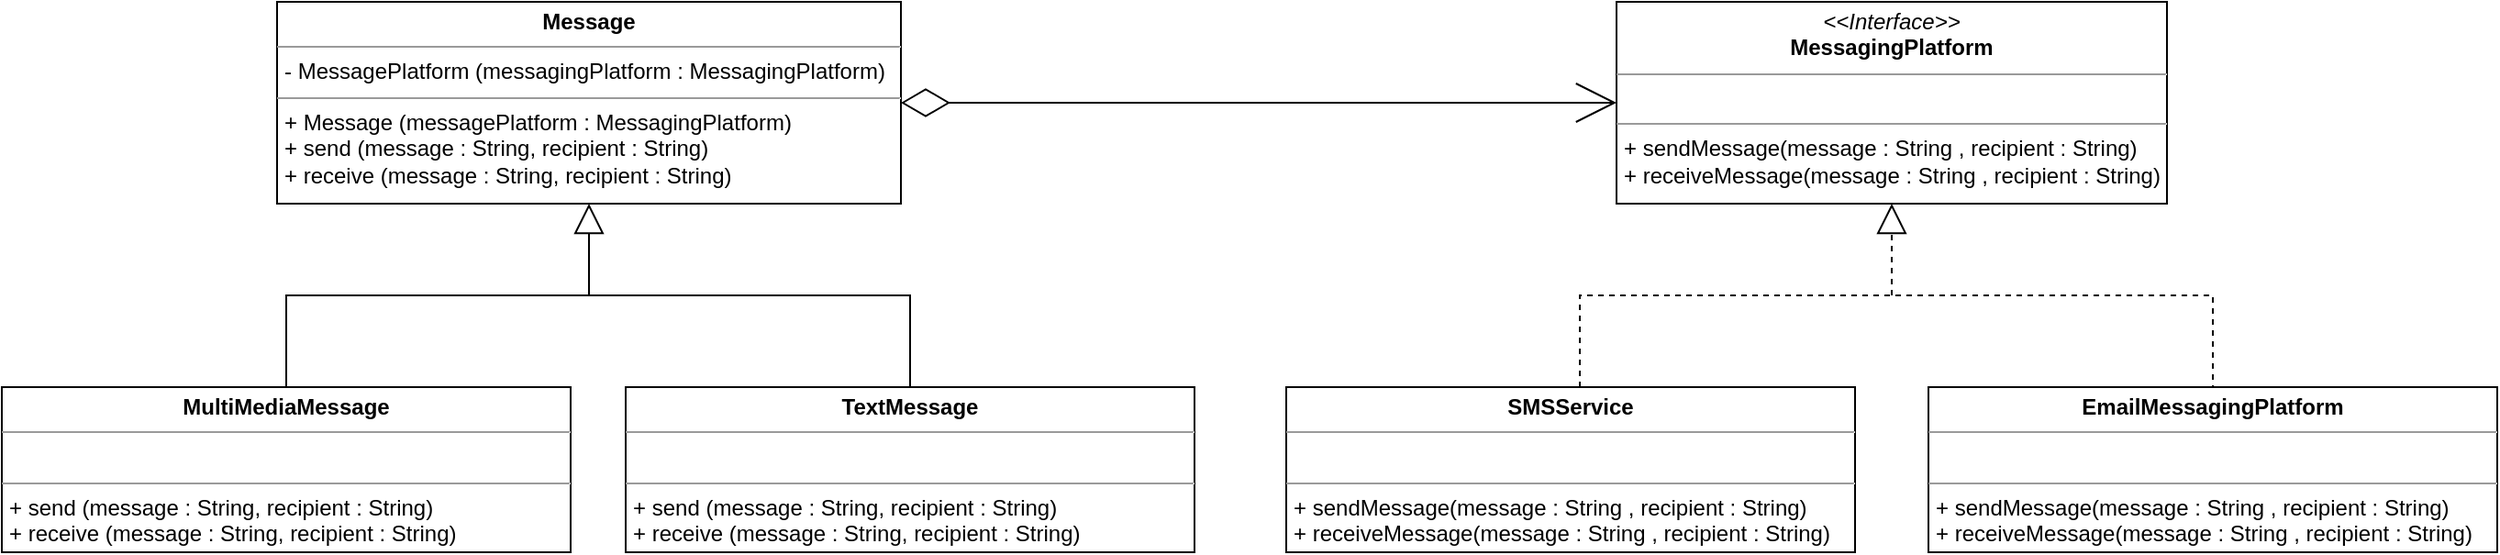 <mxfile version="22.1.15" type="device">
  <diagram name="หน้า-1" id="zBTn55RXcZ7_Sr7jETyV">
    <mxGraphModel dx="1887" dy="749" grid="1" gridSize="10" guides="1" tooltips="1" connect="1" arrows="1" fold="1" page="1" pageScale="1" pageWidth="827" pageHeight="1169" math="0" shadow="0">
      <root>
        <mxCell id="0" />
        <mxCell id="1" parent="0" />
        <mxCell id="-O-b2FFnpwcaCm44UzfL-1" value="&lt;p style=&quot;margin:0px;margin-top:4px;text-align:center;&quot;&gt;&lt;i&gt;&amp;lt;&amp;lt;Interface&amp;gt;&amp;gt;&lt;/i&gt;&lt;br&gt;&lt;b&gt;MessagingPlatform&lt;/b&gt;&lt;/p&gt;&lt;hr size=&quot;1&quot;&gt;&lt;p style=&quot;margin:0px;margin-left:4px;&quot;&gt;&lt;br&gt;&lt;/p&gt;&lt;hr size=&quot;1&quot;&gt;&lt;p style=&quot;margin:0px;margin-left:4px;&quot;&gt;+ sendMessage(message : String , recipient : String)&lt;/p&gt;&lt;p style=&quot;margin:0px;margin-left:4px;&quot;&gt;+ receiveMessage(message : String , recipient : String)&lt;br&gt;&lt;/p&gt;" style="verticalAlign=top;align=left;overflow=fill;fontSize=12;fontFamily=Helvetica;html=1;whiteSpace=wrap;" vertex="1" parent="1">
          <mxGeometry x="610" y="180" width="300" height="110" as="geometry" />
        </mxCell>
        <mxCell id="-O-b2FFnpwcaCm44UzfL-2" value="&lt;p style=&quot;margin:0px;margin-top:4px;text-align:center;&quot;&gt;&lt;b&gt;Message&lt;/b&gt;&lt;/p&gt;&lt;hr size=&quot;1&quot;&gt;&lt;p style=&quot;margin:0px;margin-left:4px;&quot;&gt;- MessagePlatform (messagingPlatform : MessagingPlatform)&lt;/p&gt;&lt;hr size=&quot;1&quot;&gt;&lt;p style=&quot;margin:0px;margin-left:4px;&quot;&gt;+ Message (messagePlatform : MessagingPlatform)&lt;/p&gt;&lt;p style=&quot;margin:0px;margin-left:4px;&quot;&gt;+ send (message : String, recipient : String)&lt;/p&gt;&lt;p style=&quot;margin:0px;margin-left:4px;&quot;&gt;+ receive (message : String, recipient : String)&lt;br&gt;&lt;/p&gt;" style="verticalAlign=top;align=left;overflow=fill;fontSize=12;fontFamily=Helvetica;html=1;whiteSpace=wrap;" vertex="1" parent="1">
          <mxGeometry x="-120" y="180" width="340" height="110" as="geometry" />
        </mxCell>
        <mxCell id="-O-b2FFnpwcaCm44UzfL-3" value="&lt;p style=&quot;margin:0px;margin-top:4px;text-align:center;&quot;&gt;&lt;b&gt;SMSService&lt;/b&gt;&lt;/p&gt;&lt;hr size=&quot;1&quot;&gt;&lt;p style=&quot;margin:0px;margin-left:4px;&quot;&gt;&lt;br&gt;&lt;/p&gt;&lt;hr size=&quot;1&quot;&gt;&lt;p style=&quot;border-color: var(--border-color); margin: 0px 0px 0px 4px;&quot;&gt;+ sendMessage(message : String , recipient : String)&lt;/p&gt;&lt;p style=&quot;border-color: var(--border-color); margin: 0px 0px 0px 4px;&quot;&gt;+ receiveMessage(message : String , recipient : String)&lt;/p&gt;" style="verticalAlign=top;align=left;overflow=fill;fontSize=12;fontFamily=Helvetica;html=1;whiteSpace=wrap;" vertex="1" parent="1">
          <mxGeometry x="430" y="390" width="310" height="90" as="geometry" />
        </mxCell>
        <mxCell id="-O-b2FFnpwcaCm44UzfL-4" value="&lt;p style=&quot;margin:0px;margin-top:4px;text-align:center;&quot;&gt;&lt;b&gt;EmailMessagingPlatform&lt;/b&gt;&lt;/p&gt;&lt;hr size=&quot;1&quot;&gt;&lt;p style=&quot;margin:0px;margin-left:4px;&quot;&gt;&lt;br&gt;&lt;/p&gt;&lt;hr size=&quot;1&quot;&gt;&lt;p style=&quot;border-color: var(--border-color); margin: 0px 0px 0px 4px;&quot;&gt;+ sendMessage(message : String , recipient : String)&lt;/p&gt;&lt;p style=&quot;border-color: var(--border-color); margin: 0px 0px 0px 4px;&quot;&gt;+ receiveMessage(message : String , recipient : String)&lt;/p&gt;" style="verticalAlign=top;align=left;overflow=fill;fontSize=12;fontFamily=Helvetica;html=1;whiteSpace=wrap;" vertex="1" parent="1">
          <mxGeometry x="780" y="390" width="310" height="90" as="geometry" />
        </mxCell>
        <mxCell id="-O-b2FFnpwcaCm44UzfL-5" value="&lt;p style=&quot;margin:0px;margin-top:4px;text-align:center;&quot;&gt;&lt;b&gt;MultiMediaMessage&lt;/b&gt;&lt;/p&gt;&lt;hr size=&quot;1&quot;&gt;&lt;p style=&quot;margin:0px;margin-left:4px;&quot;&gt;&lt;br&gt;&lt;/p&gt;&lt;hr size=&quot;1&quot;&gt;&lt;p style=&quot;border-color: var(--border-color); margin: 0px 0px 0px 4px;&quot;&gt;+ send (message : String, recipient : String)&lt;/p&gt;&lt;p style=&quot;border-color: var(--border-color); margin: 0px 0px 0px 4px;&quot;&gt;+ receive (message : String, recipient : String)&lt;/p&gt;" style="verticalAlign=top;align=left;overflow=fill;fontSize=12;fontFamily=Helvetica;html=1;whiteSpace=wrap;" vertex="1" parent="1">
          <mxGeometry x="-270" y="390" width="310" height="90" as="geometry" />
        </mxCell>
        <mxCell id="-O-b2FFnpwcaCm44UzfL-6" value="&lt;p style=&quot;margin:0px;margin-top:4px;text-align:center;&quot;&gt;&lt;b&gt;TextMessage&lt;/b&gt;&lt;/p&gt;&lt;hr size=&quot;1&quot;&gt;&lt;p style=&quot;margin:0px;margin-left:4px;&quot;&gt;&lt;br&gt;&lt;/p&gt;&lt;hr size=&quot;1&quot;&gt;&lt;p style=&quot;border-color: var(--border-color); margin: 0px 0px 0px 4px;&quot;&gt;+ send (message : String, recipient : String)&lt;/p&gt;&lt;p style=&quot;border-color: var(--border-color); margin: 0px 0px 0px 4px;&quot;&gt;+ receive (message : String, recipient : String)&lt;/p&gt;" style="verticalAlign=top;align=left;overflow=fill;fontSize=12;fontFamily=Helvetica;html=1;whiteSpace=wrap;" vertex="1" parent="1">
          <mxGeometry x="70" y="390" width="310" height="90" as="geometry" />
        </mxCell>
        <mxCell id="-O-b2FFnpwcaCm44UzfL-7" value="" style="endArrow=block;endFill=0;endSize=14;html=1;rounded=0;entryX=0.5;entryY=1;entryDx=0;entryDy=0;" edge="1" parent="1" target="-O-b2FFnpwcaCm44UzfL-2">
          <mxGeometry width="160" relative="1" as="geometry">
            <mxPoint x="50" y="340" as="sourcePoint" />
            <mxPoint x="330" y="390" as="targetPoint" />
          </mxGeometry>
        </mxCell>
        <mxCell id="-O-b2FFnpwcaCm44UzfL-8" value="" style="endArrow=none;html=1;rounded=0;exitX=0.5;exitY=0;exitDx=0;exitDy=0;entryX=0.5;entryY=0;entryDx=0;entryDy=0;" edge="1" parent="1" source="-O-b2FFnpwcaCm44UzfL-5" target="-O-b2FFnpwcaCm44UzfL-6">
          <mxGeometry width="50" height="50" relative="1" as="geometry">
            <mxPoint x="220" y="420" as="sourcePoint" />
            <mxPoint x="270" y="370" as="targetPoint" />
            <Array as="points">
              <mxPoint x="-115" y="340" />
              <mxPoint x="225" y="340" />
            </Array>
          </mxGeometry>
        </mxCell>
        <mxCell id="-O-b2FFnpwcaCm44UzfL-9" value="" style="endArrow=block;endFill=0;endSize=14;html=1;rounded=0;entryX=0.5;entryY=1;entryDx=0;entryDy=0;dashed=1;" edge="1" parent="1" target="-O-b2FFnpwcaCm44UzfL-1">
          <mxGeometry width="160" relative="1" as="geometry">
            <mxPoint x="760" y="340" as="sourcePoint" />
            <mxPoint x="760" y="290" as="targetPoint" />
          </mxGeometry>
        </mxCell>
        <mxCell id="-O-b2FFnpwcaCm44UzfL-10" value="" style="endArrow=none;html=1;rounded=0;entryX=0.5;entryY=0;entryDx=0;entryDy=0;dashed=1;" edge="1" parent="1" target="-O-b2FFnpwcaCm44UzfL-4">
          <mxGeometry width="50" height="50" relative="1" as="geometry">
            <mxPoint x="590" y="390" as="sourcePoint" />
            <mxPoint x="930" y="390" as="targetPoint" />
            <Array as="points">
              <mxPoint x="590" y="340" />
              <mxPoint x="935" y="340" />
            </Array>
          </mxGeometry>
        </mxCell>
        <mxCell id="-O-b2FFnpwcaCm44UzfL-11" value="" style="endArrow=diamondThin;endFill=0;endSize=24;html=1;rounded=0;entryX=1;entryY=0.5;entryDx=0;entryDy=0;exitX=0;exitY=0.5;exitDx=0;exitDy=0;startArrow=open;startFill=0;startSize=20;" edge="1" parent="1" source="-O-b2FFnpwcaCm44UzfL-1" target="-O-b2FFnpwcaCm44UzfL-2">
          <mxGeometry width="160" relative="1" as="geometry">
            <mxPoint x="340" y="400" as="sourcePoint" />
            <mxPoint x="500" y="400" as="targetPoint" />
          </mxGeometry>
        </mxCell>
      </root>
    </mxGraphModel>
  </diagram>
</mxfile>
